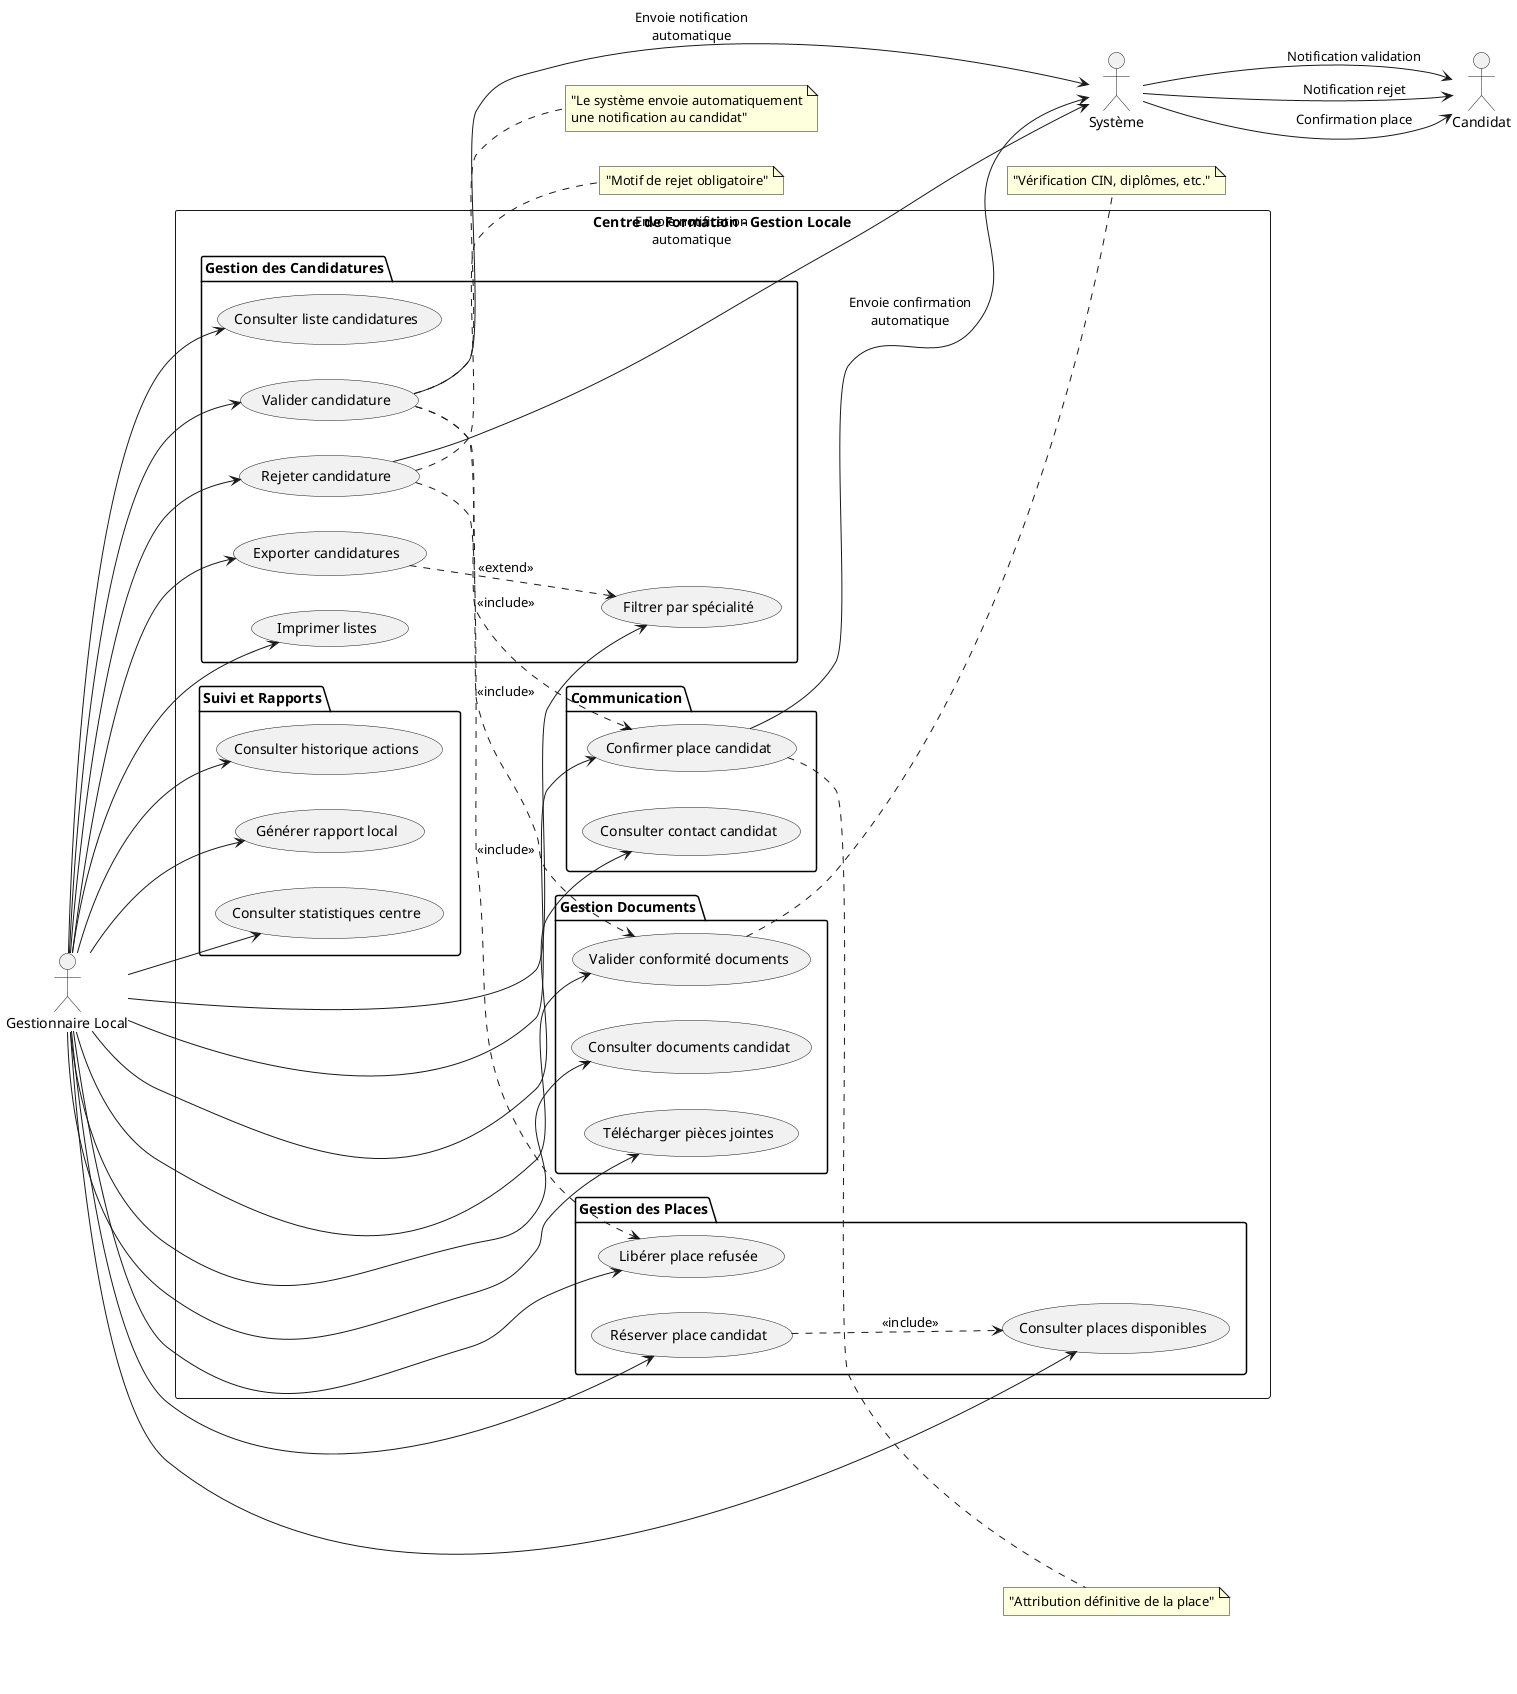 @startuml UseCaseGestionnaireLocal

left to right direction

actor "Gestionnaire Local" as GL
actor "Candidat" as C
actor "Système" as S

rectangle "Centre de Formation - Gestion Locale" {
  
  ' ===== CANDIDATURES =====
  package "Gestion des Candidatures" {
    usecase "Consulter liste candidatures" as UC1
    usecase "Valider candidature" as UC2
    usecase "Rejeter candidature" as UC3
    usecase "Filtrer par spécialité" as UC4
    usecase "Exporter candidatures" as UC5
    usecase "Imprimer listes" as UC6
  }
  
  ' ===== COMMUNICATION =====
  package "Communication" {
    usecase "Consulter contact candidat" as UC7
    usecase "Confirmer place candidat" as UC8
  }
  
  ' ===== GESTION PLACES =====
  package "Gestion des Places" {
    usecase "Consulter places disponibles" as UC9
    usecase "Réserver place candidat" as UC10
    usecase "Libérer place refusée" as UC11
  }
  
  ' ===== SUIVI =====
  package "Suivi et Rapports" {
    usecase "Consulter historique actions" as UC12
    usecase "Générer rapport local" as UC13
    usecase "Consulter statistiques centre" as UC14
  }
  
  ' ===== DOCUMENTS =====
  package "Gestion Documents" {
    usecase "Consulter documents candidat" as UC15
    usecase "Télécharger pièces jointes" as UC16
    usecase "Valider conformité documents" as UC17
  }
}

' ===== RELATIONS PRINCIPALES =====
GL --> UC1
GL --> UC2
GL --> UC3
GL --> UC4
GL --> UC5
GL --> UC6
GL --> UC7
GL --> UC8
GL --> UC9
GL --> UC10
GL --> UC11
GL --> UC12
GL --> UC13
GL --> UC14
GL --> UC15
GL --> UC16
GL --> UC17

' ===== EXTENDS & INCLUDES =====
UC2 ..> UC8 : <<include>>
UC3 ..> UC11 : <<include>>
UC2 ..> UC17 : <<include>>
UC5 ..> UC4 : <<extend>>
UC10 ..> UC9 : <<include>>

' ===== INTERACTIONS AUTOMATIQUES =====
UC2 --> S : "Envoie notification\nautomatique"
UC3 --> S : "Envoie notification\nautomatique"
UC8 --> S : "Envoie confirmation\nautomatique"

S --> C : "Notification validation"
S --> C : "Notification rejet"
S --> C : "Confirmation place"

note right of UC2 : "Le système envoie automatiquement\nune notification au candidat"
note right of UC3 : "Motif de rejet obligatoire"
note right of UC8 : "Attribution définitive de la place"
note right of UC17 : "Vérification CIN, diplômes, etc."

@enduml
